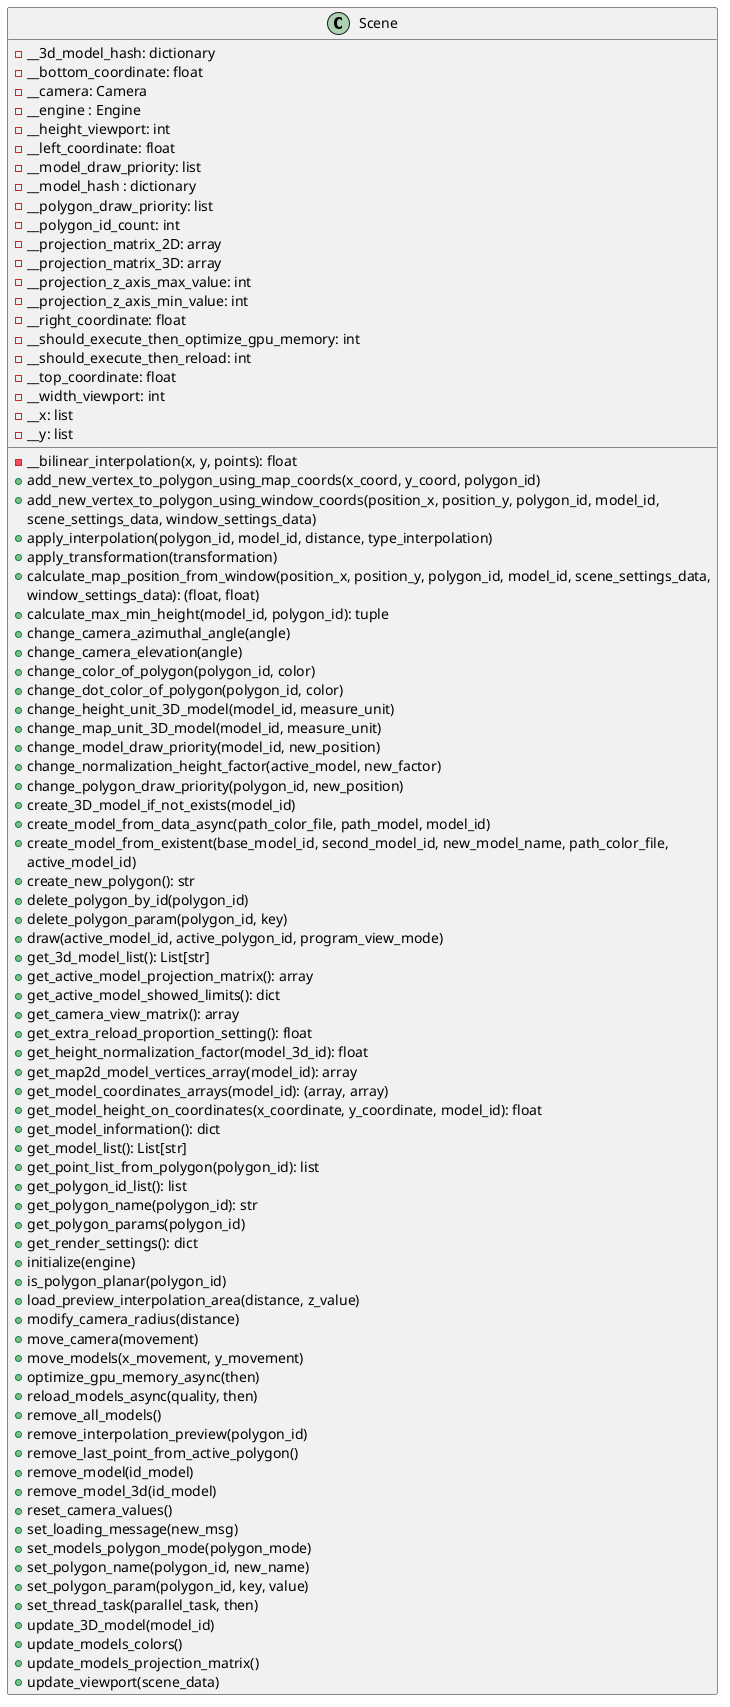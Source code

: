 @startuml
    class Scene{
        - __bilinear_interpolation(x, y, points): float
        + add_new_vertex_to_polygon_using_map_coords(x_coord, y_coord, polygon_id)
        + add_new_vertex_to_polygon_using_window_coords(position_x, position_y, polygon_id, model_id,
                                                        scene_settings_data, window_settings_data)
        + apply_interpolation(polygon_id, model_id, distance, type_interpolation)
        + apply_transformation(transformation)
        + calculate_map_position_from_window(position_x, position_y, polygon_id, model_id, scene_settings_data,
                                               window_settings_data): (float, float)
        + calculate_max_min_height(model_id, polygon_id): tuple
        + change_camera_azimuthal_angle(angle)
        + change_camera_elevation(angle)
        + change_color_of_polygon(polygon_id, color)
        + change_dot_color_of_polygon(polygon_id, color)
        + change_height_unit_3D_model(model_id, measure_unit)
        + change_map_unit_3D_model(model_id, measure_unit)
        + change_model_draw_priority(model_id, new_position)
        + change_normalization_height_factor(active_model, new_factor)
        + change_polygon_draw_priority(polygon_id, new_position)
        + create_3D_model_if_not_exists(model_id)
        + create_model_from_data_async(path_color_file, path_model, model_id)
        + create_model_from_existent(base_model_id, second_model_id, new_model_name, path_color_file,
                                      active_model_id)
        + create_new_polygon(): str
        + delete_polygon_by_id(polygon_id)
        + delete_polygon_param(polygon_id, key)
        + draw(active_model_id, active_polygon_id, program_view_mode)
        + get_3d_model_list(): List[str]
        + get_active_model_projection_matrix(): array
        + get_active_model_showed_limits(): dict
        + get_camera_view_matrix(): array
        + get_extra_reload_proportion_setting(): float
        + get_height_normalization_factor(model_3d_id): float
        + get_map2d_model_vertices_array(model_id): array
        + get_model_coordinates_arrays(model_id): (array, array)
        + get_model_height_on_coordinates(x_coordinate, y_coordinate, model_id): float
        + get_model_information(): dict
        + get_model_list(): List[str]
        + get_point_list_from_polygon(polygon_id): list
        + get_polygon_id_list(): list
        + get_polygon_name(polygon_id): str
        + get_polygon_params(polygon_id)
        + get_render_settings(): dict
        + initialize(engine)
        + is_polygon_planar(polygon_id)
        + load_preview_interpolation_area(distance, z_value)
        + modify_camera_radius(distance)
        + move_camera(movement)
        + move_models(x_movement, y_movement)
        + optimize_gpu_memory_async(then)
        + reload_models_async(quality, then)
        + remove_all_models()
        + remove_interpolation_preview(polygon_id)
        + remove_last_point_from_active_polygon()
        + remove_model(id_model)
        + remove_model_3d(id_model)
        + reset_camera_values()
        + set_loading_message(new_msg)
        + set_models_polygon_mode(polygon_mode)
        + set_polygon_name(polygon_id, new_name)
        + set_polygon_param(polygon_id, key, value)
        + set_thread_task(parallel_task, then)
        + update_3D_model(model_id)
        + update_models_colors()
        + update_models_projection_matrix()
        + update_viewport(scene_data)

        - __3d_model_hash: dictionary
        - __bottom_coordinate: float
        - __camera: Camera
        - __engine : Engine
        - __height_viewport: int
        - __left_coordinate: float
        - __model_draw_priority: list
        - __model_hash : dictionary
        - __polygon_draw_priority: list
        - __polygon_id_count: int
        - __projection_matrix_2D: array
        - __projection_matrix_3D: array
        - __projection_z_axis_max_value: int
        - __projection_z_axis_min_value: int
        - __right_coordinate: float
        - __should_execute_then_optimize_gpu_memory: int
        - __should_execute_then_reload: int
        - __top_coordinate: float
        - __width_viewport: int
        - __x: list
        - __y: list
    }
@enduml